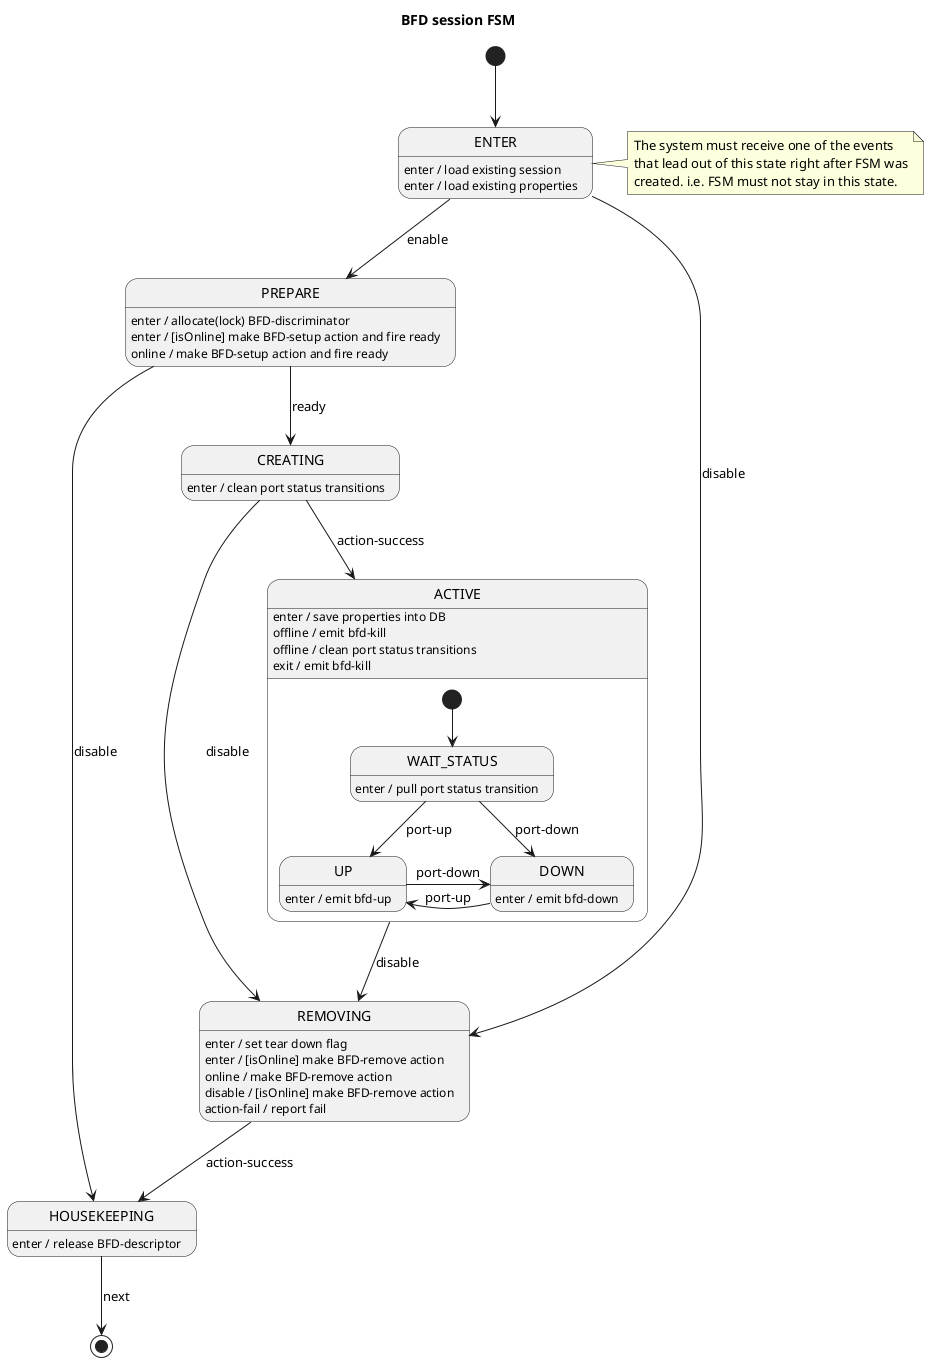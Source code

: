 Internal data
* ISL reference
* BFD descriptor
* switch online status listener
* port status listener
* BFD properties
* action
* tear down flag

Internal signals
* action-success
* action-fail
* ready

Input signals
* online
* offline
* port-up
* port-down
* enable (ISL-FSM)
* disable (ISL-FSM)
* speaker-response

Output signals
* bfd-up
* bfd-down
* bfd-fail
* bfd-kill

@startuml bfd-port-FSM
title BFD session FSM

[*] --> ENTER
note right of ENTER
    The system must receive one of the events
    that lead out of this state right after FSM was
    created. i.e. FSM must not stay in this state.
end note

ENTER --> PREPARE : enable
ENTER --> REMOVING : disable
ENTER : enter / load existing session
ENTER : enter / load existing properties

PREPARE : enter / allocate(lock) BFD-discriminator
PREPARE : enter / [isOnline] make BFD-setup action and fire ready
PREPARE --> CREATING : ready
PREPARE --> HOUSEKEEPING : disable
PREPARE : online / make BFD-setup action and fire ready

CREATING : enter / clean port status transitions
CREATING --> ACTIVE : action-success
CREATING --> REMOVING : disable

state ACTIVE {
    [*] --> WAIT_STATUS

    WAIT_STATUS --> UP : port-up
    WAIT_STATUS --> DOWN : port-down
    WAIT_STATUS : enter / pull port status transition

    UP -r-> DOWN : port-down
    UP : enter / emit bfd-up

    DOWN -l-> UP : port-up
    DOWN : enter / emit bfd-down
}
ACTIVE : enter / save properties into DB
ACTIVE --> REMOVING : disable
ACTIVE : offline / emit bfd-kill
ACTIVE : offline / clean port status transitions
ACTIVE : exit / emit bfd-kill

REMOVING : enter / set tear down flag
REMOVING : enter / [isOnline] make BFD-remove action
REMOVING --> HOUSEKEEPING : action-success
REMOVING : online / make BFD-remove action
REMOVING : disable / [isOnline] make BFD-remove action
REMOVING : action-fail / report fail

HOUSEKEEPING : enter / release BFD-descriptor
HOUSEKEEPING --> [*] : next

@enduml
